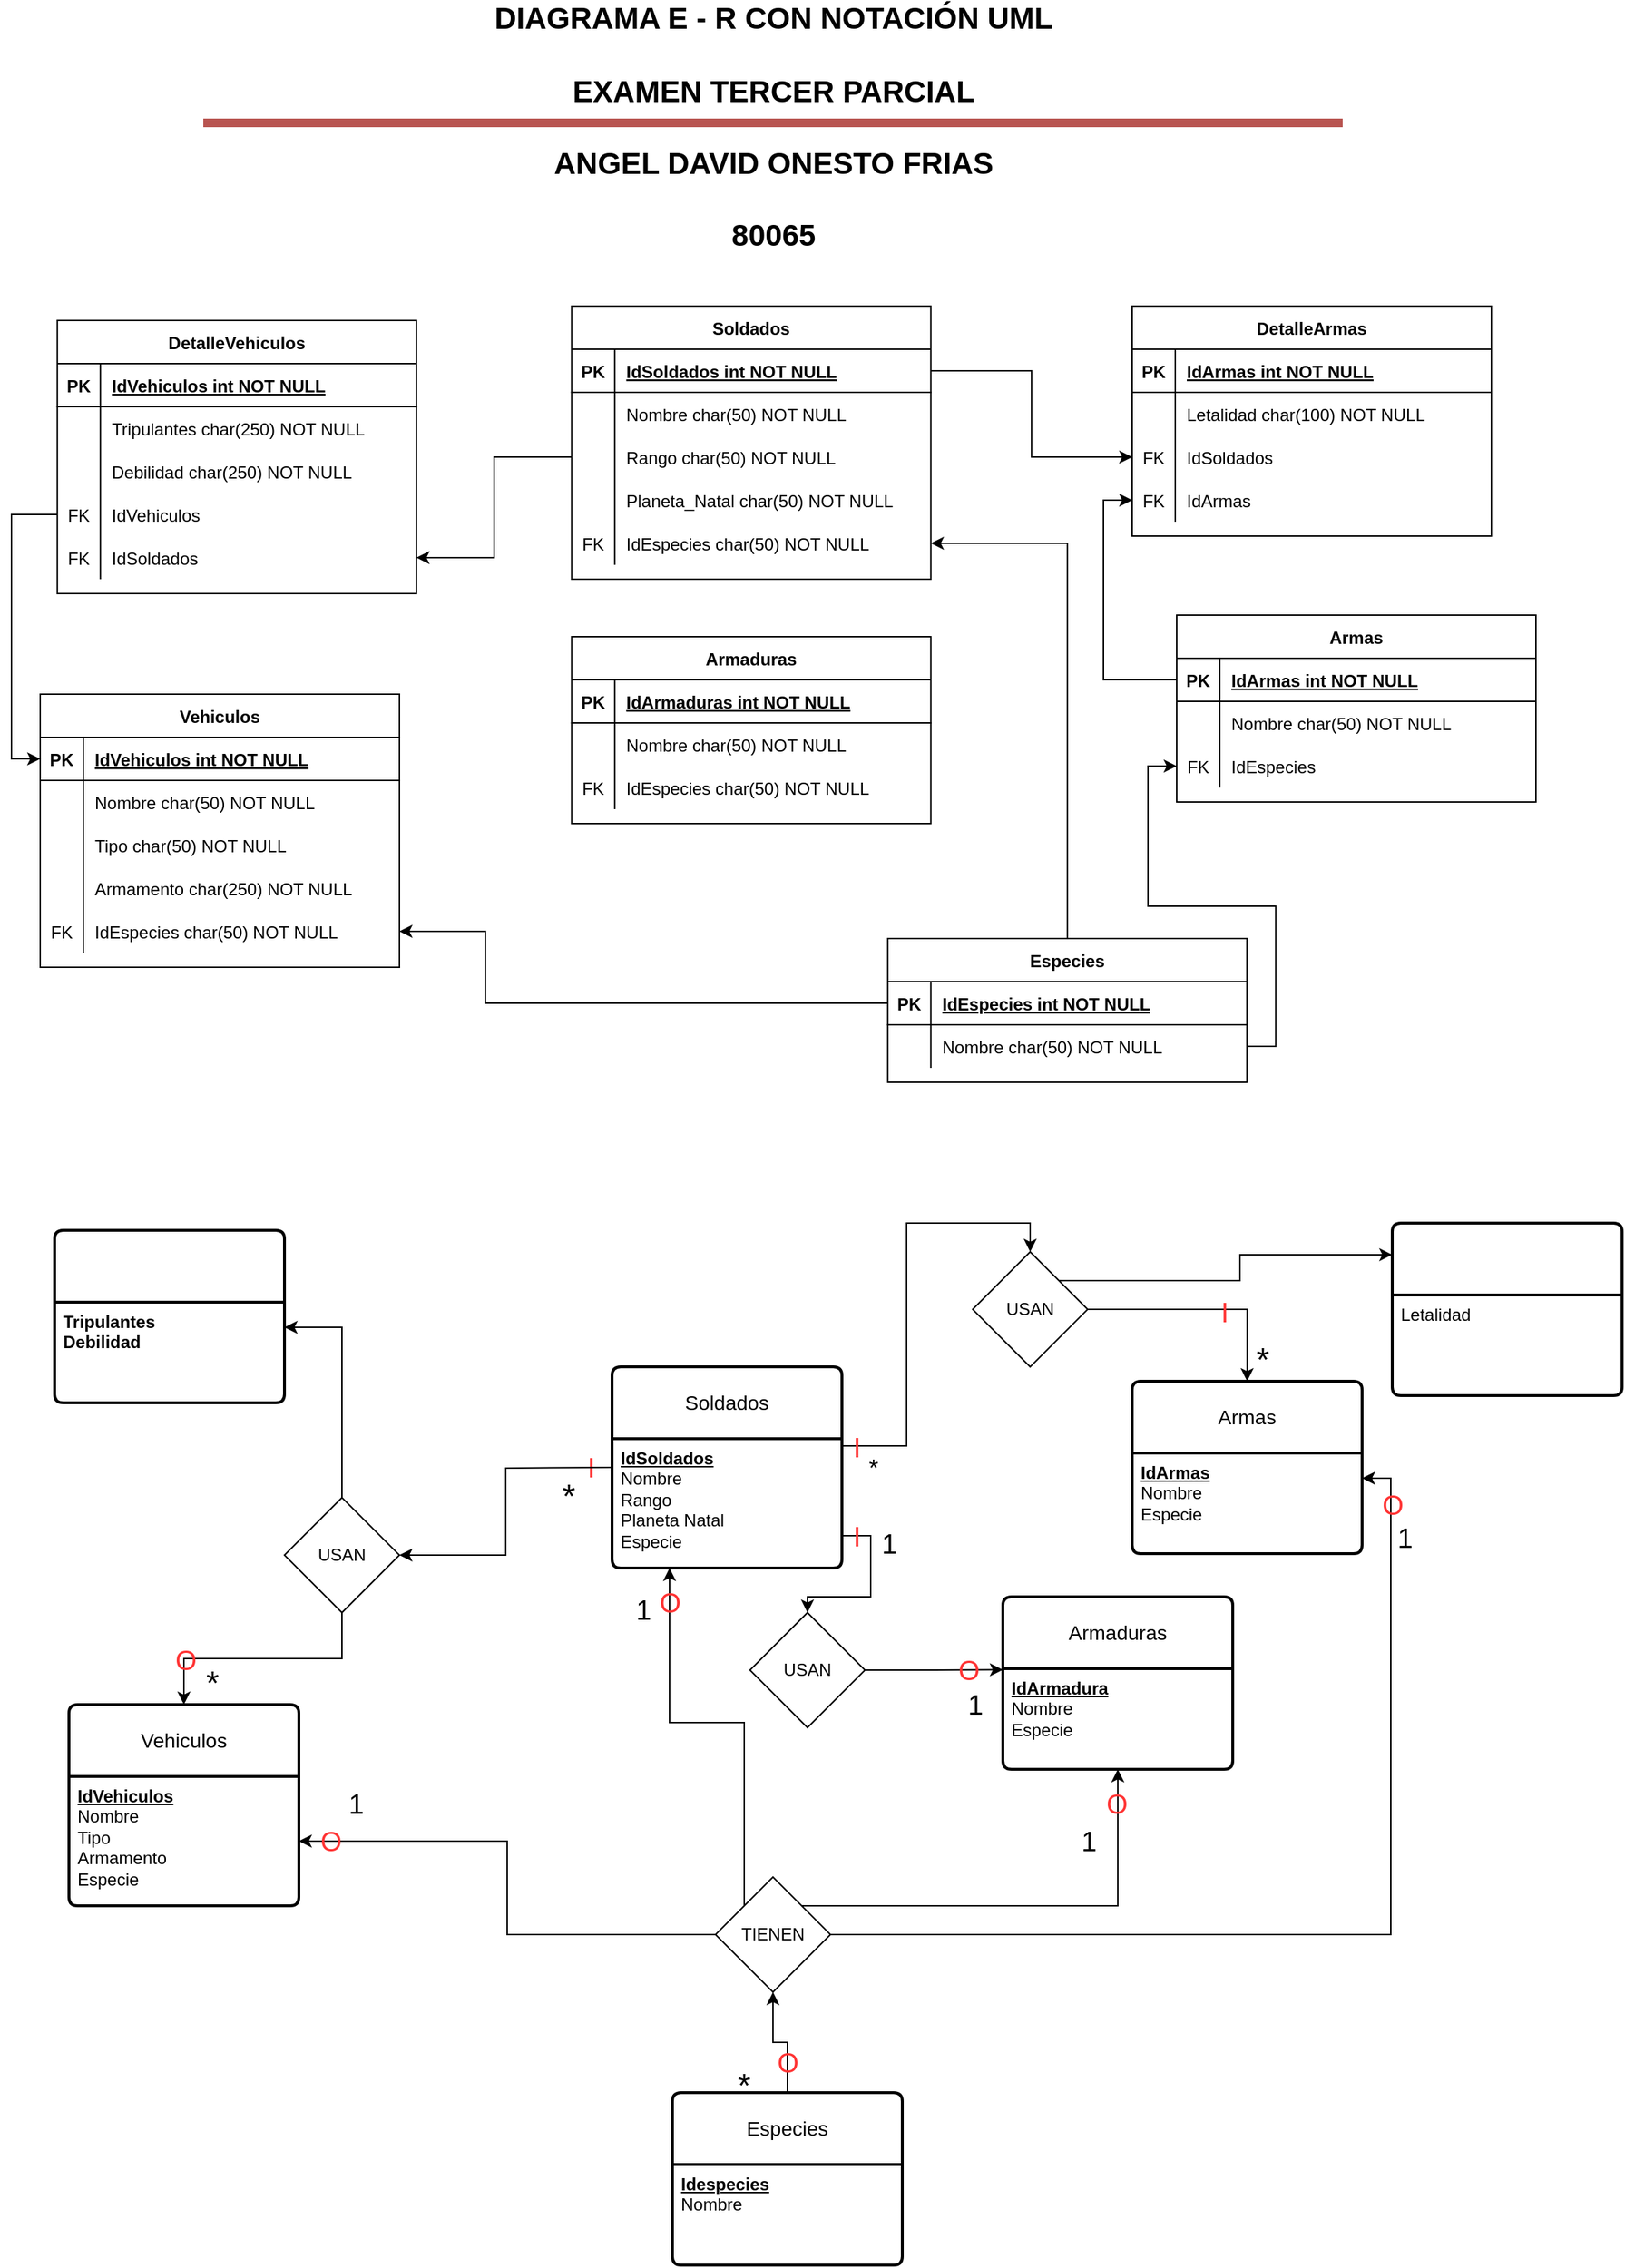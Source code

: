 <mxfile version="22.1.2" type="device">
  <diagram name="Página-1" id="bSVOvC2mSgvKKy9DarFg">
    <mxGraphModel dx="846" dy="599" grid="1" gridSize="10" guides="1" tooltips="1" connect="1" arrows="1" fold="1" page="1" pageScale="1" pageWidth="1169" pageHeight="827" math="0" shadow="0">
      <root>
        <mxCell id="0" />
        <mxCell id="1" parent="0" />
        <mxCell id="hdy82AoCojVwtYWXE2CT-30" value="Vehiculos" style="shape=table;startSize=30;container=1;collapsible=1;childLayout=tableLayout;fixedRows=1;rowLines=0;fontStyle=1;align=center;resizeLast=1;" vertex="1" parent="1">
          <mxGeometry x="49" y="510" width="250" height="190" as="geometry" />
        </mxCell>
        <mxCell id="hdy82AoCojVwtYWXE2CT-31" value="" style="shape=partialRectangle;collapsible=0;dropTarget=0;pointerEvents=0;fillColor=none;points=[[0,0.5],[1,0.5]];portConstraint=eastwest;top=0;left=0;right=0;bottom=1;" vertex="1" parent="hdy82AoCojVwtYWXE2CT-30">
          <mxGeometry y="30" width="250" height="30" as="geometry" />
        </mxCell>
        <mxCell id="hdy82AoCojVwtYWXE2CT-32" value="PK" style="shape=partialRectangle;overflow=hidden;connectable=0;fillColor=none;top=0;left=0;bottom=0;right=0;fontStyle=1;" vertex="1" parent="hdy82AoCojVwtYWXE2CT-31">
          <mxGeometry width="30" height="30" as="geometry">
            <mxRectangle width="30" height="30" as="alternateBounds" />
          </mxGeometry>
        </mxCell>
        <mxCell id="hdy82AoCojVwtYWXE2CT-33" value="IdVehiculos int NOT NULL " style="shape=partialRectangle;overflow=hidden;connectable=0;fillColor=none;top=0;left=0;bottom=0;right=0;align=left;spacingLeft=6;fontStyle=5;" vertex="1" parent="hdy82AoCojVwtYWXE2CT-31">
          <mxGeometry x="30" width="220" height="30" as="geometry">
            <mxRectangle width="220" height="30" as="alternateBounds" />
          </mxGeometry>
        </mxCell>
        <mxCell id="hdy82AoCojVwtYWXE2CT-34" value="" style="shape=partialRectangle;collapsible=0;dropTarget=0;pointerEvents=0;fillColor=none;points=[[0,0.5],[1,0.5]];portConstraint=eastwest;top=0;left=0;right=0;bottom=0;" vertex="1" parent="hdy82AoCojVwtYWXE2CT-30">
          <mxGeometry y="60" width="250" height="30" as="geometry" />
        </mxCell>
        <mxCell id="hdy82AoCojVwtYWXE2CT-35" value="" style="shape=partialRectangle;overflow=hidden;connectable=0;fillColor=none;top=0;left=0;bottom=0;right=0;" vertex="1" parent="hdy82AoCojVwtYWXE2CT-34">
          <mxGeometry width="30" height="30" as="geometry">
            <mxRectangle width="30" height="30" as="alternateBounds" />
          </mxGeometry>
        </mxCell>
        <mxCell id="hdy82AoCojVwtYWXE2CT-36" value="Nombre char(50) NOT NULL" style="shape=partialRectangle;overflow=hidden;connectable=0;fillColor=none;top=0;left=0;bottom=0;right=0;align=left;spacingLeft=6;" vertex="1" parent="hdy82AoCojVwtYWXE2CT-34">
          <mxGeometry x="30" width="220" height="30" as="geometry">
            <mxRectangle width="220" height="30" as="alternateBounds" />
          </mxGeometry>
        </mxCell>
        <mxCell id="hdy82AoCojVwtYWXE2CT-38" value="" style="shape=tableRow;horizontal=0;startSize=0;swimlaneHead=0;swimlaneBody=0;fillColor=none;collapsible=0;dropTarget=0;points=[[0,0.5],[1,0.5]];portConstraint=eastwest;top=0;left=0;right=0;bottom=0;" vertex="1" parent="hdy82AoCojVwtYWXE2CT-30">
          <mxGeometry y="90" width="250" height="30" as="geometry" />
        </mxCell>
        <mxCell id="hdy82AoCojVwtYWXE2CT-39" value="" style="shape=partialRectangle;connectable=0;fillColor=none;top=0;left=0;bottom=0;right=0;editable=1;overflow=hidden;" vertex="1" parent="hdy82AoCojVwtYWXE2CT-38">
          <mxGeometry width="30" height="30" as="geometry">
            <mxRectangle width="30" height="30" as="alternateBounds" />
          </mxGeometry>
        </mxCell>
        <mxCell id="hdy82AoCojVwtYWXE2CT-40" value="Tipo char(50) NOT NULL" style="shape=partialRectangle;connectable=0;fillColor=none;top=0;left=0;bottom=0;right=0;align=left;spacingLeft=6;overflow=hidden;" vertex="1" parent="hdy82AoCojVwtYWXE2CT-38">
          <mxGeometry x="30" width="220" height="30" as="geometry">
            <mxRectangle width="220" height="30" as="alternateBounds" />
          </mxGeometry>
        </mxCell>
        <mxCell id="hdy82AoCojVwtYWXE2CT-50" value="" style="shape=tableRow;horizontal=0;startSize=0;swimlaneHead=0;swimlaneBody=0;fillColor=none;collapsible=0;dropTarget=0;points=[[0,0.5],[1,0.5]];portConstraint=eastwest;top=0;left=0;right=0;bottom=0;" vertex="1" parent="hdy82AoCojVwtYWXE2CT-30">
          <mxGeometry y="120" width="250" height="30" as="geometry" />
        </mxCell>
        <mxCell id="hdy82AoCojVwtYWXE2CT-51" value="" style="shape=partialRectangle;connectable=0;fillColor=none;top=0;left=0;bottom=0;right=0;editable=1;overflow=hidden;" vertex="1" parent="hdy82AoCojVwtYWXE2CT-50">
          <mxGeometry width="30" height="30" as="geometry">
            <mxRectangle width="30" height="30" as="alternateBounds" />
          </mxGeometry>
        </mxCell>
        <mxCell id="hdy82AoCojVwtYWXE2CT-52" value="Armamento char(250) NOT NULL" style="shape=partialRectangle;connectable=0;fillColor=none;top=0;left=0;bottom=0;right=0;align=left;spacingLeft=6;overflow=hidden;" vertex="1" parent="hdy82AoCojVwtYWXE2CT-50">
          <mxGeometry x="30" width="220" height="30" as="geometry">
            <mxRectangle width="220" height="30" as="alternateBounds" />
          </mxGeometry>
        </mxCell>
        <mxCell id="hdy82AoCojVwtYWXE2CT-46" value="" style="shape=tableRow;horizontal=0;startSize=0;swimlaneHead=0;swimlaneBody=0;fillColor=none;collapsible=0;dropTarget=0;points=[[0,0.5],[1,0.5]];portConstraint=eastwest;top=0;left=0;right=0;bottom=0;" vertex="1" parent="hdy82AoCojVwtYWXE2CT-30">
          <mxGeometry y="150" width="250" height="30" as="geometry" />
        </mxCell>
        <mxCell id="hdy82AoCojVwtYWXE2CT-47" value="FK" style="shape=partialRectangle;connectable=0;fillColor=none;top=0;left=0;bottom=0;right=0;editable=1;overflow=hidden;" vertex="1" parent="hdy82AoCojVwtYWXE2CT-46">
          <mxGeometry width="30" height="30" as="geometry">
            <mxRectangle width="30" height="30" as="alternateBounds" />
          </mxGeometry>
        </mxCell>
        <mxCell id="hdy82AoCojVwtYWXE2CT-48" value="IdEspecies char(50) NOT NULL" style="shape=partialRectangle;connectable=0;fillColor=none;top=0;left=0;bottom=0;right=0;align=left;spacingLeft=6;overflow=hidden;" vertex="1" parent="hdy82AoCojVwtYWXE2CT-46">
          <mxGeometry x="30" width="220" height="30" as="geometry">
            <mxRectangle width="220" height="30" as="alternateBounds" />
          </mxGeometry>
        </mxCell>
        <mxCell id="hdy82AoCojVwtYWXE2CT-57" value="DIAGRAMA E - R CON NOTACIÓN UML&lt;br style=&quot;font-size: 21px;&quot;&gt;&lt;br style=&quot;font-size: 21px;&quot;&gt;EXAMEN TERCER PARCIAL&lt;br style=&quot;font-size: 21px;&quot;&gt;&lt;br style=&quot;font-size: 21px;&quot;&gt;ANGEL DAVID ONESTO FRIAS&lt;br style=&quot;font-size: 21px;&quot;&gt;&lt;br style=&quot;font-size: 21px;&quot;&gt;80065" style="text;html=1;strokeColor=none;fillColor=none;align=center;verticalAlign=middle;whiteSpace=wrap;rounded=0;fontStyle=1;fontSize=21;" vertex="1" parent="1">
          <mxGeometry x="162.5" y="100" width="793" height="30" as="geometry" />
        </mxCell>
        <mxCell id="hdy82AoCojVwtYWXE2CT-58" value="" style="endArrow=none;html=1;rounded=0;entryX=1;entryY=0.25;entryDx=0;entryDy=0;exitX=0;exitY=0.25;exitDx=0;exitDy=0;fontSize=19;strokeWidth=6;fillColor=#f8cecc;strokeColor=#b85450;" edge="1" parent="1">
          <mxGeometry width="50" height="50" relative="1" as="geometry">
            <mxPoint x="162.5" y="112.5" as="sourcePoint" />
            <mxPoint x="955.5" y="112.5" as="targetPoint" />
          </mxGeometry>
        </mxCell>
        <mxCell id="hdy82AoCojVwtYWXE2CT-60" value="Armas" style="shape=table;startSize=30;container=1;collapsible=1;childLayout=tableLayout;fixedRows=1;rowLines=0;fontStyle=1;align=center;resizeLast=1;" vertex="1" parent="1">
          <mxGeometry x="840" y="455" width="250" height="130" as="geometry" />
        </mxCell>
        <mxCell id="hdy82AoCojVwtYWXE2CT-61" value="" style="shape=partialRectangle;collapsible=0;dropTarget=0;pointerEvents=0;fillColor=none;points=[[0,0.5],[1,0.5]];portConstraint=eastwest;top=0;left=0;right=0;bottom=1;" vertex="1" parent="hdy82AoCojVwtYWXE2CT-60">
          <mxGeometry y="30" width="250" height="30" as="geometry" />
        </mxCell>
        <mxCell id="hdy82AoCojVwtYWXE2CT-62" value="PK" style="shape=partialRectangle;overflow=hidden;connectable=0;fillColor=none;top=0;left=0;bottom=0;right=0;fontStyle=1;" vertex="1" parent="hdy82AoCojVwtYWXE2CT-61">
          <mxGeometry width="30" height="30" as="geometry">
            <mxRectangle width="30" height="30" as="alternateBounds" />
          </mxGeometry>
        </mxCell>
        <mxCell id="hdy82AoCojVwtYWXE2CT-63" value="IdArmas int NOT NULL " style="shape=partialRectangle;overflow=hidden;connectable=0;fillColor=none;top=0;left=0;bottom=0;right=0;align=left;spacingLeft=6;fontStyle=5;" vertex="1" parent="hdy82AoCojVwtYWXE2CT-61">
          <mxGeometry x="30" width="220" height="30" as="geometry">
            <mxRectangle width="220" height="30" as="alternateBounds" />
          </mxGeometry>
        </mxCell>
        <mxCell id="hdy82AoCojVwtYWXE2CT-64" value="" style="shape=partialRectangle;collapsible=0;dropTarget=0;pointerEvents=0;fillColor=none;points=[[0,0.5],[1,0.5]];portConstraint=eastwest;top=0;left=0;right=0;bottom=0;" vertex="1" parent="hdy82AoCojVwtYWXE2CT-60">
          <mxGeometry y="60" width="250" height="30" as="geometry" />
        </mxCell>
        <mxCell id="hdy82AoCojVwtYWXE2CT-65" value="" style="shape=partialRectangle;overflow=hidden;connectable=0;fillColor=none;top=0;left=0;bottom=0;right=0;" vertex="1" parent="hdy82AoCojVwtYWXE2CT-64">
          <mxGeometry width="30" height="30" as="geometry">
            <mxRectangle width="30" height="30" as="alternateBounds" />
          </mxGeometry>
        </mxCell>
        <mxCell id="hdy82AoCojVwtYWXE2CT-66" value="Nombre char(50) NOT NULL" style="shape=partialRectangle;overflow=hidden;connectable=0;fillColor=none;top=0;left=0;bottom=0;right=0;align=left;spacingLeft=6;" vertex="1" parent="hdy82AoCojVwtYWXE2CT-64">
          <mxGeometry x="30" width="220" height="30" as="geometry">
            <mxRectangle width="220" height="30" as="alternateBounds" />
          </mxGeometry>
        </mxCell>
        <mxCell id="hdy82AoCojVwtYWXE2CT-70" value="" style="shape=tableRow;horizontal=0;startSize=0;swimlaneHead=0;swimlaneBody=0;fillColor=none;collapsible=0;dropTarget=0;points=[[0,0.5],[1,0.5]];portConstraint=eastwest;top=0;left=0;right=0;bottom=0;" vertex="1" parent="hdy82AoCojVwtYWXE2CT-60">
          <mxGeometry y="90" width="250" height="30" as="geometry" />
        </mxCell>
        <mxCell id="hdy82AoCojVwtYWXE2CT-71" value="FK" style="shape=partialRectangle;connectable=0;fillColor=none;top=0;left=0;bottom=0;right=0;editable=1;overflow=hidden;" vertex="1" parent="hdy82AoCojVwtYWXE2CT-70">
          <mxGeometry width="30" height="30" as="geometry">
            <mxRectangle width="30" height="30" as="alternateBounds" />
          </mxGeometry>
        </mxCell>
        <mxCell id="hdy82AoCojVwtYWXE2CT-72" value="IdEspecies " style="shape=partialRectangle;connectable=0;fillColor=none;top=0;left=0;bottom=0;right=0;align=left;spacingLeft=6;overflow=hidden;" vertex="1" parent="hdy82AoCojVwtYWXE2CT-70">
          <mxGeometry x="30" width="220" height="30" as="geometry">
            <mxRectangle width="220" height="30" as="alternateBounds" />
          </mxGeometry>
        </mxCell>
        <mxCell id="hdy82AoCojVwtYWXE2CT-82" value="Armaduras" style="shape=table;startSize=30;container=1;collapsible=1;childLayout=tableLayout;fixedRows=1;rowLines=0;fontStyle=1;align=center;resizeLast=1;" vertex="1" parent="1">
          <mxGeometry x="418.86" y="470" width="250" height="130" as="geometry" />
        </mxCell>
        <mxCell id="hdy82AoCojVwtYWXE2CT-83" value="" style="shape=partialRectangle;collapsible=0;dropTarget=0;pointerEvents=0;fillColor=none;points=[[0,0.5],[1,0.5]];portConstraint=eastwest;top=0;left=0;right=0;bottom=1;" vertex="1" parent="hdy82AoCojVwtYWXE2CT-82">
          <mxGeometry y="30" width="250" height="30" as="geometry" />
        </mxCell>
        <mxCell id="hdy82AoCojVwtYWXE2CT-84" value="PK" style="shape=partialRectangle;overflow=hidden;connectable=0;fillColor=none;top=0;left=0;bottom=0;right=0;fontStyle=1;" vertex="1" parent="hdy82AoCojVwtYWXE2CT-83">
          <mxGeometry width="30" height="30" as="geometry">
            <mxRectangle width="30" height="30" as="alternateBounds" />
          </mxGeometry>
        </mxCell>
        <mxCell id="hdy82AoCojVwtYWXE2CT-85" value="IdArmaduras int NOT NULL " style="shape=partialRectangle;overflow=hidden;connectable=0;fillColor=none;top=0;left=0;bottom=0;right=0;align=left;spacingLeft=6;fontStyle=5;" vertex="1" parent="hdy82AoCojVwtYWXE2CT-83">
          <mxGeometry x="30" width="220" height="30" as="geometry">
            <mxRectangle width="220" height="30" as="alternateBounds" />
          </mxGeometry>
        </mxCell>
        <mxCell id="hdy82AoCojVwtYWXE2CT-86" value="" style="shape=partialRectangle;collapsible=0;dropTarget=0;pointerEvents=0;fillColor=none;points=[[0,0.5],[1,0.5]];portConstraint=eastwest;top=0;left=0;right=0;bottom=0;" vertex="1" parent="hdy82AoCojVwtYWXE2CT-82">
          <mxGeometry y="60" width="250" height="30" as="geometry" />
        </mxCell>
        <mxCell id="hdy82AoCojVwtYWXE2CT-87" value="" style="shape=partialRectangle;overflow=hidden;connectable=0;fillColor=none;top=0;left=0;bottom=0;right=0;" vertex="1" parent="hdy82AoCojVwtYWXE2CT-86">
          <mxGeometry width="30" height="30" as="geometry">
            <mxRectangle width="30" height="30" as="alternateBounds" />
          </mxGeometry>
        </mxCell>
        <mxCell id="hdy82AoCojVwtYWXE2CT-88" value="Nombre char(50) NOT NULL" style="shape=partialRectangle;overflow=hidden;connectable=0;fillColor=none;top=0;left=0;bottom=0;right=0;align=left;spacingLeft=6;" vertex="1" parent="hdy82AoCojVwtYWXE2CT-86">
          <mxGeometry x="30" width="220" height="30" as="geometry">
            <mxRectangle width="220" height="30" as="alternateBounds" />
          </mxGeometry>
        </mxCell>
        <mxCell id="hdy82AoCojVwtYWXE2CT-89" value="" style="shape=tableRow;horizontal=0;startSize=0;swimlaneHead=0;swimlaneBody=0;fillColor=none;collapsible=0;dropTarget=0;points=[[0,0.5],[1,0.5]];portConstraint=eastwest;top=0;left=0;right=0;bottom=0;" vertex="1" parent="hdy82AoCojVwtYWXE2CT-82">
          <mxGeometry y="90" width="250" height="30" as="geometry" />
        </mxCell>
        <mxCell id="hdy82AoCojVwtYWXE2CT-90" value="FK" style="shape=partialRectangle;connectable=0;fillColor=none;top=0;left=0;bottom=0;right=0;editable=1;overflow=hidden;" vertex="1" parent="hdy82AoCojVwtYWXE2CT-89">
          <mxGeometry width="30" height="30" as="geometry">
            <mxRectangle width="30" height="30" as="alternateBounds" />
          </mxGeometry>
        </mxCell>
        <mxCell id="hdy82AoCojVwtYWXE2CT-91" value="IdEspecies char(50) NOT NULL" style="shape=partialRectangle;connectable=0;fillColor=none;top=0;left=0;bottom=0;right=0;align=left;spacingLeft=6;overflow=hidden;" vertex="1" parent="hdy82AoCojVwtYWXE2CT-89">
          <mxGeometry x="30" width="220" height="30" as="geometry">
            <mxRectangle width="220" height="30" as="alternateBounds" />
          </mxGeometry>
        </mxCell>
        <mxCell id="hdy82AoCojVwtYWXE2CT-95" value="Soldados" style="shape=table;startSize=30;container=1;collapsible=1;childLayout=tableLayout;fixedRows=1;rowLines=0;fontStyle=1;align=center;resizeLast=1;" vertex="1" parent="1">
          <mxGeometry x="418.86" y="240" width="250" height="190" as="geometry" />
        </mxCell>
        <mxCell id="hdy82AoCojVwtYWXE2CT-96" value="" style="shape=partialRectangle;collapsible=0;dropTarget=0;pointerEvents=0;fillColor=none;points=[[0,0.5],[1,0.5]];portConstraint=eastwest;top=0;left=0;right=0;bottom=1;" vertex="1" parent="hdy82AoCojVwtYWXE2CT-95">
          <mxGeometry y="30" width="250" height="30" as="geometry" />
        </mxCell>
        <mxCell id="hdy82AoCojVwtYWXE2CT-97" value="PK" style="shape=partialRectangle;overflow=hidden;connectable=0;fillColor=none;top=0;left=0;bottom=0;right=0;fontStyle=1;" vertex="1" parent="hdy82AoCojVwtYWXE2CT-96">
          <mxGeometry width="30" height="30" as="geometry">
            <mxRectangle width="30" height="30" as="alternateBounds" />
          </mxGeometry>
        </mxCell>
        <mxCell id="hdy82AoCojVwtYWXE2CT-98" value="IdSoldados int NOT NULL " style="shape=partialRectangle;overflow=hidden;connectable=0;fillColor=none;top=0;left=0;bottom=0;right=0;align=left;spacingLeft=6;fontStyle=5;" vertex="1" parent="hdy82AoCojVwtYWXE2CT-96">
          <mxGeometry x="30" width="220" height="30" as="geometry">
            <mxRectangle width="220" height="30" as="alternateBounds" />
          </mxGeometry>
        </mxCell>
        <mxCell id="hdy82AoCojVwtYWXE2CT-99" value="" style="shape=partialRectangle;collapsible=0;dropTarget=0;pointerEvents=0;fillColor=none;points=[[0,0.5],[1,0.5]];portConstraint=eastwest;top=0;left=0;right=0;bottom=0;" vertex="1" parent="hdy82AoCojVwtYWXE2CT-95">
          <mxGeometry y="60" width="250" height="30" as="geometry" />
        </mxCell>
        <mxCell id="hdy82AoCojVwtYWXE2CT-100" value="" style="shape=partialRectangle;overflow=hidden;connectable=0;fillColor=none;top=0;left=0;bottom=0;right=0;" vertex="1" parent="hdy82AoCojVwtYWXE2CT-99">
          <mxGeometry width="30" height="30" as="geometry">
            <mxRectangle width="30" height="30" as="alternateBounds" />
          </mxGeometry>
        </mxCell>
        <mxCell id="hdy82AoCojVwtYWXE2CT-101" value="Nombre char(50) NOT NULL" style="shape=partialRectangle;overflow=hidden;connectable=0;fillColor=none;top=0;left=0;bottom=0;right=0;align=left;spacingLeft=6;" vertex="1" parent="hdy82AoCojVwtYWXE2CT-99">
          <mxGeometry x="30" width="220" height="30" as="geometry">
            <mxRectangle width="220" height="30" as="alternateBounds" />
          </mxGeometry>
        </mxCell>
        <mxCell id="hdy82AoCojVwtYWXE2CT-102" value="" style="shape=tableRow;horizontal=0;startSize=0;swimlaneHead=0;swimlaneBody=0;fillColor=none;collapsible=0;dropTarget=0;points=[[0,0.5],[1,0.5]];portConstraint=eastwest;top=0;left=0;right=0;bottom=0;" vertex="1" parent="hdy82AoCojVwtYWXE2CT-95">
          <mxGeometry y="90" width="250" height="30" as="geometry" />
        </mxCell>
        <mxCell id="hdy82AoCojVwtYWXE2CT-103" value="" style="shape=partialRectangle;connectable=0;fillColor=none;top=0;left=0;bottom=0;right=0;editable=1;overflow=hidden;" vertex="1" parent="hdy82AoCojVwtYWXE2CT-102">
          <mxGeometry width="30" height="30" as="geometry">
            <mxRectangle width="30" height="30" as="alternateBounds" />
          </mxGeometry>
        </mxCell>
        <mxCell id="hdy82AoCojVwtYWXE2CT-104" value="Rango char(50) NOT NULL" style="shape=partialRectangle;connectable=0;fillColor=none;top=0;left=0;bottom=0;right=0;align=left;spacingLeft=6;overflow=hidden;" vertex="1" parent="hdy82AoCojVwtYWXE2CT-102">
          <mxGeometry x="30" width="220" height="30" as="geometry">
            <mxRectangle width="220" height="30" as="alternateBounds" />
          </mxGeometry>
        </mxCell>
        <mxCell id="hdy82AoCojVwtYWXE2CT-105" value="" style="shape=tableRow;horizontal=0;startSize=0;swimlaneHead=0;swimlaneBody=0;fillColor=none;collapsible=0;dropTarget=0;points=[[0,0.5],[1,0.5]];portConstraint=eastwest;top=0;left=0;right=0;bottom=0;" vertex="1" parent="hdy82AoCojVwtYWXE2CT-95">
          <mxGeometry y="120" width="250" height="30" as="geometry" />
        </mxCell>
        <mxCell id="hdy82AoCojVwtYWXE2CT-106" value="" style="shape=partialRectangle;connectable=0;fillColor=none;top=0;left=0;bottom=0;right=0;editable=1;overflow=hidden;" vertex="1" parent="hdy82AoCojVwtYWXE2CT-105">
          <mxGeometry width="30" height="30" as="geometry">
            <mxRectangle width="30" height="30" as="alternateBounds" />
          </mxGeometry>
        </mxCell>
        <mxCell id="hdy82AoCojVwtYWXE2CT-107" value="Planeta_Natal char(50) NOT NULL" style="shape=partialRectangle;connectable=0;fillColor=none;top=0;left=0;bottom=0;right=0;align=left;spacingLeft=6;overflow=hidden;" vertex="1" parent="hdy82AoCojVwtYWXE2CT-105">
          <mxGeometry x="30" width="220" height="30" as="geometry">
            <mxRectangle width="220" height="30" as="alternateBounds" />
          </mxGeometry>
        </mxCell>
        <mxCell id="hdy82AoCojVwtYWXE2CT-109" value="" style="shape=tableRow;horizontal=0;startSize=0;swimlaneHead=0;swimlaneBody=0;fillColor=none;collapsible=0;dropTarget=0;points=[[0,0.5],[1,0.5]];portConstraint=eastwest;top=0;left=0;right=0;bottom=0;" vertex="1" parent="hdy82AoCojVwtYWXE2CT-95">
          <mxGeometry y="150" width="250" height="30" as="geometry" />
        </mxCell>
        <mxCell id="hdy82AoCojVwtYWXE2CT-110" value="FK" style="shape=partialRectangle;connectable=0;fillColor=none;top=0;left=0;bottom=0;right=0;editable=1;overflow=hidden;" vertex="1" parent="hdy82AoCojVwtYWXE2CT-109">
          <mxGeometry width="30" height="30" as="geometry">
            <mxRectangle width="30" height="30" as="alternateBounds" />
          </mxGeometry>
        </mxCell>
        <mxCell id="hdy82AoCojVwtYWXE2CT-111" value="IdEspecies char(50) NOT NULL" style="shape=partialRectangle;connectable=0;fillColor=none;top=0;left=0;bottom=0;right=0;align=left;spacingLeft=6;overflow=hidden;" vertex="1" parent="hdy82AoCojVwtYWXE2CT-109">
          <mxGeometry x="30" width="220" height="30" as="geometry">
            <mxRectangle width="220" height="30" as="alternateBounds" />
          </mxGeometry>
        </mxCell>
        <mxCell id="hdy82AoCojVwtYWXE2CT-122" style="edgeStyle=orthogonalEdgeStyle;rounded=0;orthogonalLoop=1;jettySize=auto;html=1;entryX=1;entryY=0.5;entryDx=0;entryDy=0;" edge="1" parent="1" source="hdy82AoCojVwtYWXE2CT-112" target="hdy82AoCojVwtYWXE2CT-109">
          <mxGeometry relative="1" as="geometry" />
        </mxCell>
        <mxCell id="hdy82AoCojVwtYWXE2CT-112" value="Especies" style="shape=table;startSize=30;container=1;collapsible=1;childLayout=tableLayout;fixedRows=1;rowLines=0;fontStyle=1;align=center;resizeLast=1;" vertex="1" parent="1">
          <mxGeometry x="638.86" y="680" width="250" height="100" as="geometry" />
        </mxCell>
        <mxCell id="hdy82AoCojVwtYWXE2CT-113" value="" style="shape=partialRectangle;collapsible=0;dropTarget=0;pointerEvents=0;fillColor=none;points=[[0,0.5],[1,0.5]];portConstraint=eastwest;top=0;left=0;right=0;bottom=1;" vertex="1" parent="hdy82AoCojVwtYWXE2CT-112">
          <mxGeometry y="30" width="250" height="30" as="geometry" />
        </mxCell>
        <mxCell id="hdy82AoCojVwtYWXE2CT-114" value="PK" style="shape=partialRectangle;overflow=hidden;connectable=0;fillColor=none;top=0;left=0;bottom=0;right=0;fontStyle=1;" vertex="1" parent="hdy82AoCojVwtYWXE2CT-113">
          <mxGeometry width="30" height="30" as="geometry">
            <mxRectangle width="30" height="30" as="alternateBounds" />
          </mxGeometry>
        </mxCell>
        <mxCell id="hdy82AoCojVwtYWXE2CT-115" value="IdEspecies int NOT NULL " style="shape=partialRectangle;overflow=hidden;connectable=0;fillColor=none;top=0;left=0;bottom=0;right=0;align=left;spacingLeft=6;fontStyle=5;" vertex="1" parent="hdy82AoCojVwtYWXE2CT-113">
          <mxGeometry x="30" width="220" height="30" as="geometry">
            <mxRectangle width="220" height="30" as="alternateBounds" />
          </mxGeometry>
        </mxCell>
        <mxCell id="hdy82AoCojVwtYWXE2CT-116" value="" style="shape=partialRectangle;collapsible=0;dropTarget=0;pointerEvents=0;fillColor=none;points=[[0,0.5],[1,0.5]];portConstraint=eastwest;top=0;left=0;right=0;bottom=0;" vertex="1" parent="hdy82AoCojVwtYWXE2CT-112">
          <mxGeometry y="60" width="250" height="30" as="geometry" />
        </mxCell>
        <mxCell id="hdy82AoCojVwtYWXE2CT-117" value="" style="shape=partialRectangle;overflow=hidden;connectable=0;fillColor=none;top=0;left=0;bottom=0;right=0;" vertex="1" parent="hdy82AoCojVwtYWXE2CT-116">
          <mxGeometry width="30" height="30" as="geometry">
            <mxRectangle width="30" height="30" as="alternateBounds" />
          </mxGeometry>
        </mxCell>
        <mxCell id="hdy82AoCojVwtYWXE2CT-118" value="Nombre char(50) NOT NULL" style="shape=partialRectangle;overflow=hidden;connectable=0;fillColor=none;top=0;left=0;bottom=0;right=0;align=left;spacingLeft=6;" vertex="1" parent="hdy82AoCojVwtYWXE2CT-116">
          <mxGeometry x="30" width="220" height="30" as="geometry">
            <mxRectangle width="220" height="30" as="alternateBounds" />
          </mxGeometry>
        </mxCell>
        <mxCell id="hdy82AoCojVwtYWXE2CT-129" style="edgeStyle=orthogonalEdgeStyle;rounded=0;orthogonalLoop=1;jettySize=auto;html=1;entryX=1;entryY=0.5;entryDx=0;entryDy=0;" edge="1" parent="1" source="hdy82AoCojVwtYWXE2CT-113" target="hdy82AoCojVwtYWXE2CT-46">
          <mxGeometry relative="1" as="geometry">
            <Array as="points">
              <mxPoint x="358.86" y="725" />
              <mxPoint x="358.86" y="675" />
            </Array>
          </mxGeometry>
        </mxCell>
        <mxCell id="hdy82AoCojVwtYWXE2CT-166" value="DetalleVehiculos" style="shape=table;startSize=30;container=1;collapsible=1;childLayout=tableLayout;fixedRows=1;rowLines=0;fontStyle=1;align=center;resizeLast=1;" vertex="1" parent="1">
          <mxGeometry x="60.86" y="250" width="250" height="190" as="geometry" />
        </mxCell>
        <mxCell id="hdy82AoCojVwtYWXE2CT-167" value="" style="shape=partialRectangle;collapsible=0;dropTarget=0;pointerEvents=0;fillColor=none;points=[[0,0.5],[1,0.5]];portConstraint=eastwest;top=0;left=0;right=0;bottom=1;" vertex="1" parent="hdy82AoCojVwtYWXE2CT-166">
          <mxGeometry y="30" width="250" height="30" as="geometry" />
        </mxCell>
        <mxCell id="hdy82AoCojVwtYWXE2CT-168" value="PK" style="shape=partialRectangle;overflow=hidden;connectable=0;fillColor=none;top=0;left=0;bottom=0;right=0;fontStyle=1;" vertex="1" parent="hdy82AoCojVwtYWXE2CT-167">
          <mxGeometry width="30" height="30" as="geometry">
            <mxRectangle width="30" height="30" as="alternateBounds" />
          </mxGeometry>
        </mxCell>
        <mxCell id="hdy82AoCojVwtYWXE2CT-169" value="IdVehiculos int NOT NULL " style="shape=partialRectangle;overflow=hidden;connectable=0;fillColor=none;top=0;left=0;bottom=0;right=0;align=left;spacingLeft=6;fontStyle=5;" vertex="1" parent="hdy82AoCojVwtYWXE2CT-167">
          <mxGeometry x="30" width="220" height="30" as="geometry">
            <mxRectangle width="220" height="30" as="alternateBounds" />
          </mxGeometry>
        </mxCell>
        <mxCell id="hdy82AoCojVwtYWXE2CT-170" value="" style="shape=partialRectangle;collapsible=0;dropTarget=0;pointerEvents=0;fillColor=none;points=[[0,0.5],[1,0.5]];portConstraint=eastwest;top=0;left=0;right=0;bottom=0;" vertex="1" parent="hdy82AoCojVwtYWXE2CT-166">
          <mxGeometry y="60" width="250" height="30" as="geometry" />
        </mxCell>
        <mxCell id="hdy82AoCojVwtYWXE2CT-171" value="" style="shape=partialRectangle;overflow=hidden;connectable=0;fillColor=none;top=0;left=0;bottom=0;right=0;" vertex="1" parent="hdy82AoCojVwtYWXE2CT-170">
          <mxGeometry width="30" height="30" as="geometry">
            <mxRectangle width="30" height="30" as="alternateBounds" />
          </mxGeometry>
        </mxCell>
        <mxCell id="hdy82AoCojVwtYWXE2CT-172" value="Tripulantes char(250) NOT NULL" style="shape=partialRectangle;overflow=hidden;connectable=0;fillColor=none;top=0;left=0;bottom=0;right=0;align=left;spacingLeft=6;" vertex="1" parent="hdy82AoCojVwtYWXE2CT-170">
          <mxGeometry x="30" width="220" height="30" as="geometry">
            <mxRectangle width="220" height="30" as="alternateBounds" />
          </mxGeometry>
        </mxCell>
        <mxCell id="hdy82AoCojVwtYWXE2CT-173" value="" style="shape=tableRow;horizontal=0;startSize=0;swimlaneHead=0;swimlaneBody=0;fillColor=none;collapsible=0;dropTarget=0;points=[[0,0.5],[1,0.5]];portConstraint=eastwest;top=0;left=0;right=0;bottom=0;" vertex="1" parent="hdy82AoCojVwtYWXE2CT-166">
          <mxGeometry y="90" width="250" height="30" as="geometry" />
        </mxCell>
        <mxCell id="hdy82AoCojVwtYWXE2CT-174" value="" style="shape=partialRectangle;connectable=0;fillColor=none;top=0;left=0;bottom=0;right=0;editable=1;overflow=hidden;" vertex="1" parent="hdy82AoCojVwtYWXE2CT-173">
          <mxGeometry width="30" height="30" as="geometry">
            <mxRectangle width="30" height="30" as="alternateBounds" />
          </mxGeometry>
        </mxCell>
        <mxCell id="hdy82AoCojVwtYWXE2CT-175" value="Debilidad char(250) NOT NULL" style="shape=partialRectangle;connectable=0;fillColor=none;top=0;left=0;bottom=0;right=0;align=left;spacingLeft=6;overflow=hidden;" vertex="1" parent="hdy82AoCojVwtYWXE2CT-173">
          <mxGeometry x="30" width="220" height="30" as="geometry">
            <mxRectangle width="220" height="30" as="alternateBounds" />
          </mxGeometry>
        </mxCell>
        <mxCell id="hdy82AoCojVwtYWXE2CT-176" value="" style="shape=tableRow;horizontal=0;startSize=0;swimlaneHead=0;swimlaneBody=0;fillColor=none;collapsible=0;dropTarget=0;points=[[0,0.5],[1,0.5]];portConstraint=eastwest;top=0;left=0;right=0;bottom=0;" vertex="1" parent="hdy82AoCojVwtYWXE2CT-166">
          <mxGeometry y="120" width="250" height="30" as="geometry" />
        </mxCell>
        <mxCell id="hdy82AoCojVwtYWXE2CT-177" value="FK" style="shape=partialRectangle;connectable=0;fillColor=none;top=0;left=0;bottom=0;right=0;editable=1;overflow=hidden;" vertex="1" parent="hdy82AoCojVwtYWXE2CT-176">
          <mxGeometry width="30" height="30" as="geometry">
            <mxRectangle width="30" height="30" as="alternateBounds" />
          </mxGeometry>
        </mxCell>
        <mxCell id="hdy82AoCojVwtYWXE2CT-178" value="IdVehiculos " style="shape=partialRectangle;connectable=0;fillColor=none;top=0;left=0;bottom=0;right=0;align=left;spacingLeft=6;overflow=hidden;" vertex="1" parent="hdy82AoCojVwtYWXE2CT-176">
          <mxGeometry x="30" width="220" height="30" as="geometry">
            <mxRectangle width="220" height="30" as="alternateBounds" />
          </mxGeometry>
        </mxCell>
        <mxCell id="hdy82AoCojVwtYWXE2CT-179" value="" style="shape=tableRow;horizontal=0;startSize=0;swimlaneHead=0;swimlaneBody=0;fillColor=none;collapsible=0;dropTarget=0;points=[[0,0.5],[1,0.5]];portConstraint=eastwest;top=0;left=0;right=0;bottom=0;" vertex="1" parent="hdy82AoCojVwtYWXE2CT-166">
          <mxGeometry y="150" width="250" height="30" as="geometry" />
        </mxCell>
        <mxCell id="hdy82AoCojVwtYWXE2CT-180" value="FK" style="shape=partialRectangle;connectable=0;fillColor=none;top=0;left=0;bottom=0;right=0;editable=1;overflow=hidden;" vertex="1" parent="hdy82AoCojVwtYWXE2CT-179">
          <mxGeometry width="30" height="30" as="geometry">
            <mxRectangle width="30" height="30" as="alternateBounds" />
          </mxGeometry>
        </mxCell>
        <mxCell id="hdy82AoCojVwtYWXE2CT-181" value="IdSoldados " style="shape=partialRectangle;connectable=0;fillColor=none;top=0;left=0;bottom=0;right=0;align=left;spacingLeft=6;overflow=hidden;" vertex="1" parent="hdy82AoCojVwtYWXE2CT-179">
          <mxGeometry x="30" width="220" height="30" as="geometry">
            <mxRectangle width="220" height="30" as="alternateBounds" />
          </mxGeometry>
        </mxCell>
        <mxCell id="hdy82AoCojVwtYWXE2CT-192" style="edgeStyle=orthogonalEdgeStyle;rounded=0;orthogonalLoop=1;jettySize=auto;html=1;entryX=1;entryY=0.5;entryDx=0;entryDy=0;" edge="1" parent="1" source="hdy82AoCojVwtYWXE2CT-102" target="hdy82AoCojVwtYWXE2CT-179">
          <mxGeometry relative="1" as="geometry" />
        </mxCell>
        <mxCell id="hdy82AoCojVwtYWXE2CT-279" value="&lt;font color=&quot;#ff3333&quot;&gt;&lt;span style=&quot;font-size: 19px;&quot;&gt;I&lt;/span&gt;&lt;/font&gt;" style="text;html=1;align=center;verticalAlign=middle;resizable=0;points=[];autosize=1;strokeColor=none;fillColor=none;" vertex="1" parent="1">
          <mxGeometry x="417" y="1029" width="30" height="40" as="geometry" />
        </mxCell>
        <mxCell id="hdy82AoCojVwtYWXE2CT-283" value="&lt;font style=&quot;font-size: 23px;&quot;&gt;*&lt;/font&gt;" style="text;html=1;strokeColor=none;fillColor=none;align=center;verticalAlign=middle;whiteSpace=wrap;rounded=0;fontSize=16;" vertex="1" parent="1">
          <mxGeometry x="387" y="1053" width="60" height="30" as="geometry" />
        </mxCell>
        <mxCell id="hdy82AoCojVwtYWXE2CT-317" style="edgeStyle=orthogonalEdgeStyle;rounded=0;orthogonalLoop=1;jettySize=auto;html=1;entryX=1;entryY=0.25;entryDx=0;entryDy=0;" edge="1" parent="1" source="hdy82AoCojVwtYWXE2CT-308" target="hdy82AoCojVwtYWXE2CT-313">
          <mxGeometry relative="1" as="geometry" />
        </mxCell>
        <mxCell id="hdy82AoCojVwtYWXE2CT-330" style="edgeStyle=orthogonalEdgeStyle;rounded=0;orthogonalLoop=1;jettySize=auto;html=1;entryX=0.5;entryY=0;entryDx=0;entryDy=0;" edge="1" parent="1" source="hdy82AoCojVwtYWXE2CT-308" target="hdy82AoCojVwtYWXE2CT-327">
          <mxGeometry relative="1" as="geometry" />
        </mxCell>
        <mxCell id="hdy82AoCojVwtYWXE2CT-308" value="USAN" style="rhombus;whiteSpace=wrap;html=1;" vertex="1" parent="1">
          <mxGeometry x="219" y="1069" width="80" height="80" as="geometry" />
        </mxCell>
        <mxCell id="hdy82AoCojVwtYWXE2CT-309" style="edgeStyle=orthogonalEdgeStyle;rounded=0;orthogonalLoop=1;jettySize=auto;html=1;entryX=1;entryY=0.5;entryDx=0;entryDy=0;" edge="1" parent="1" target="hdy82AoCojVwtYWXE2CT-308">
          <mxGeometry relative="1" as="geometry">
            <mxPoint x="447" y="1048" as="sourcePoint" />
          </mxGeometry>
        </mxCell>
        <mxCell id="hdy82AoCojVwtYWXE2CT-312" value="" style="swimlane;childLayout=stackLayout;horizontal=1;startSize=50;horizontalStack=0;rounded=1;fontSize=14;fontStyle=0;strokeWidth=2;resizeParent=0;resizeLast=1;shadow=0;dashed=0;align=center;arcSize=4;whiteSpace=wrap;html=1;" vertex="1" parent="1">
          <mxGeometry x="59" y="883" width="160" height="120" as="geometry" />
        </mxCell>
        <mxCell id="hdy82AoCojVwtYWXE2CT-313" value="&lt;b&gt;Tripulantes&lt;br&gt;Debilidad&lt;br&gt;&lt;/b&gt;" style="align=left;strokeColor=none;fillColor=none;spacingLeft=4;fontSize=12;verticalAlign=top;resizable=0;rotatable=0;part=1;html=1;" vertex="1" parent="hdy82AoCojVwtYWXE2CT-312">
          <mxGeometry y="50" width="160" height="70" as="geometry" />
        </mxCell>
        <mxCell id="hdy82AoCojVwtYWXE2CT-315" value="Armaduras" style="swimlane;childLayout=stackLayout;horizontal=1;startSize=50;horizontalStack=0;rounded=1;fontSize=14;fontStyle=0;strokeWidth=2;resizeParent=0;resizeLast=1;shadow=0;dashed=0;align=center;arcSize=4;whiteSpace=wrap;html=1;" vertex="1" parent="1">
          <mxGeometry x="719" y="1138" width="160" height="120" as="geometry" />
        </mxCell>
        <mxCell id="hdy82AoCojVwtYWXE2CT-316" value="&lt;b&gt;&lt;u&gt;IdArmadura&lt;/u&gt;&lt;/b&gt;&lt;br&gt;Nombre&lt;br&gt;Especie" style="align=left;strokeColor=none;fillColor=none;spacingLeft=4;fontSize=12;verticalAlign=top;resizable=0;rotatable=0;part=1;html=1;" vertex="1" parent="hdy82AoCojVwtYWXE2CT-315">
          <mxGeometry y="50" width="160" height="70" as="geometry" />
        </mxCell>
        <mxCell id="hdy82AoCojVwtYWXE2CT-343" style="edgeStyle=orthogonalEdgeStyle;rounded=0;orthogonalLoop=1;jettySize=auto;html=1;entryX=0.5;entryY=1;entryDx=0;entryDy=0;" edge="1" parent="1" source="hdy82AoCojVwtYWXE2CT-321" target="hdy82AoCojVwtYWXE2CT-342">
          <mxGeometry relative="1" as="geometry" />
        </mxCell>
        <mxCell id="hdy82AoCojVwtYWXE2CT-321" value="Especies" style="swimlane;childLayout=stackLayout;horizontal=1;startSize=50;horizontalStack=0;rounded=1;fontSize=14;fontStyle=0;strokeWidth=2;resizeParent=0;resizeLast=1;shadow=0;dashed=0;align=center;arcSize=4;whiteSpace=wrap;html=1;" vertex="1" parent="1">
          <mxGeometry x="489" y="1483" width="160" height="120" as="geometry" />
        </mxCell>
        <mxCell id="hdy82AoCojVwtYWXE2CT-322" value="&lt;b&gt;&lt;u&gt;Idespecies&lt;/u&gt;&lt;/b&gt;&lt;br&gt;Nombre" style="align=left;strokeColor=none;fillColor=none;spacingLeft=4;fontSize=12;verticalAlign=top;resizable=0;rotatable=0;part=1;html=1;" vertex="1" parent="hdy82AoCojVwtYWXE2CT-321">
          <mxGeometry y="50" width="160" height="70" as="geometry" />
        </mxCell>
        <mxCell id="hdy82AoCojVwtYWXE2CT-323" value="Armas" style="swimlane;childLayout=stackLayout;horizontal=1;startSize=50;horizontalStack=0;rounded=1;fontSize=14;fontStyle=0;strokeWidth=2;resizeParent=0;resizeLast=1;shadow=0;dashed=0;align=center;arcSize=4;whiteSpace=wrap;html=1;" vertex="1" parent="1">
          <mxGeometry x="809" y="988" width="160" height="120" as="geometry" />
        </mxCell>
        <mxCell id="hdy82AoCojVwtYWXE2CT-324" value="&lt;b&gt;&lt;u&gt;IdArmas&lt;br&gt;&lt;/u&gt;&lt;/b&gt;Nombre&lt;br&gt;Especie" style="align=left;strokeColor=none;fillColor=none;spacingLeft=4;fontSize=12;verticalAlign=top;resizable=0;rotatable=0;part=1;html=1;" vertex="1" parent="hdy82AoCojVwtYWXE2CT-323">
          <mxGeometry y="50" width="160" height="70" as="geometry" />
        </mxCell>
        <mxCell id="hdy82AoCojVwtYWXE2CT-325" value="Soldados" style="swimlane;childLayout=stackLayout;horizontal=1;startSize=50;horizontalStack=0;rounded=1;fontSize=14;fontStyle=0;strokeWidth=2;resizeParent=0;resizeLast=1;shadow=0;dashed=0;align=center;arcSize=4;whiteSpace=wrap;html=1;" vertex="1" parent="1">
          <mxGeometry x="447" y="978" width="160" height="140" as="geometry" />
        </mxCell>
        <mxCell id="hdy82AoCojVwtYWXE2CT-326" value="&lt;b&gt;&lt;u&gt;IdSoldados&lt;br&gt;&lt;/u&gt;&lt;/b&gt;Nombre&lt;br&gt;Rango&lt;br&gt;Planeta Natal&lt;br&gt;Especie" style="align=left;strokeColor=none;fillColor=none;spacingLeft=4;fontSize=12;verticalAlign=top;resizable=0;rotatable=0;part=1;html=1;" vertex="1" parent="hdy82AoCojVwtYWXE2CT-325">
          <mxGeometry y="50" width="160" height="90" as="geometry" />
        </mxCell>
        <mxCell id="hdy82AoCojVwtYWXE2CT-327" value="Vehiculos" style="swimlane;childLayout=stackLayout;horizontal=1;startSize=50;horizontalStack=0;rounded=1;fontSize=14;fontStyle=0;strokeWidth=2;resizeParent=0;resizeLast=1;shadow=0;dashed=0;align=center;arcSize=4;whiteSpace=wrap;html=1;" vertex="1" parent="1">
          <mxGeometry x="69" y="1213" width="160" height="140" as="geometry" />
        </mxCell>
        <mxCell id="hdy82AoCojVwtYWXE2CT-328" value="&lt;b&gt;&lt;u&gt;IdVehiculos&lt;br&gt;&lt;/u&gt;&lt;/b&gt;Nombre&lt;br&gt;Tipo&lt;br&gt;Armamento&lt;br&gt;Especie" style="align=left;strokeColor=none;fillColor=none;spacingLeft=4;fontSize=12;verticalAlign=top;resizable=0;rotatable=0;part=1;html=1;" vertex="1" parent="hdy82AoCojVwtYWXE2CT-327">
          <mxGeometry y="50" width="160" height="90" as="geometry" />
        </mxCell>
        <mxCell id="hdy82AoCojVwtYWXE2CT-332" value="&lt;font style=&quot;font-size: 19px;&quot; color=&quot;#ff3333&quot;&gt;O&lt;/font&gt;" style="text;html=1;align=center;verticalAlign=middle;resizable=0;points=[];autosize=1;strokeColor=none;fillColor=none;" vertex="1" parent="1">
          <mxGeometry x="130" y="1163" width="40" height="40" as="geometry" />
        </mxCell>
        <mxCell id="hdy82AoCojVwtYWXE2CT-333" value="&lt;font style=&quot;font-size: 23px;&quot;&gt;*&lt;/font&gt;" style="text;html=1;strokeColor=none;fillColor=none;align=center;verticalAlign=middle;whiteSpace=wrap;rounded=0;fontSize=16;" vertex="1" parent="1">
          <mxGeometry x="139" y="1183" width="60" height="30" as="geometry" />
        </mxCell>
        <mxCell id="hdy82AoCojVwtYWXE2CT-336" style="edgeStyle=orthogonalEdgeStyle;rounded=0;orthogonalLoop=1;jettySize=auto;html=1;entryX=0.5;entryY=0;entryDx=0;entryDy=0;" edge="1" parent="1" source="hdy82AoCojVwtYWXE2CT-334" target="hdy82AoCojVwtYWXE2CT-323">
          <mxGeometry relative="1" as="geometry" />
        </mxCell>
        <mxCell id="hdy82AoCojVwtYWXE2CT-334" value="USAN" style="rhombus;whiteSpace=wrap;html=1;" vertex="1" parent="1">
          <mxGeometry x="698" y="898" width="80" height="80" as="geometry" />
        </mxCell>
        <mxCell id="hdy82AoCojVwtYWXE2CT-335" style="edgeStyle=orthogonalEdgeStyle;rounded=0;orthogonalLoop=1;jettySize=auto;html=1;entryX=0.5;entryY=0;entryDx=0;entryDy=0;" edge="1" parent="1" source="hdy82AoCojVwtYWXE2CT-326" target="hdy82AoCojVwtYWXE2CT-334">
          <mxGeometry relative="1" as="geometry">
            <Array as="points">
              <mxPoint x="652" y="1033" />
              <mxPoint x="652" y="878" />
              <mxPoint x="738" y="878" />
            </Array>
          </mxGeometry>
        </mxCell>
        <mxCell id="hdy82AoCojVwtYWXE2CT-341" style="edgeStyle=orthogonalEdgeStyle;rounded=0;orthogonalLoop=1;jettySize=auto;html=1;exitX=1;exitY=0.5;exitDx=0;exitDy=0;" edge="1" parent="1" source="hdy82AoCojVwtYWXE2CT-337">
          <mxGeometry relative="1" as="geometry">
            <mxPoint x="719" y="1188.75" as="targetPoint" />
          </mxGeometry>
        </mxCell>
        <mxCell id="hdy82AoCojVwtYWXE2CT-337" value="USAN" style="rhombus;whiteSpace=wrap;html=1;" vertex="1" parent="1">
          <mxGeometry x="543" y="1149" width="80" height="80" as="geometry" />
        </mxCell>
        <mxCell id="hdy82AoCojVwtYWXE2CT-338" style="edgeStyle=orthogonalEdgeStyle;rounded=0;orthogonalLoop=1;jettySize=auto;html=1;exitX=1;exitY=0.75;exitDx=0;exitDy=0;entryX=0.5;entryY=0;entryDx=0;entryDy=0;" edge="1" parent="1" source="hdy82AoCojVwtYWXE2CT-326" target="hdy82AoCojVwtYWXE2CT-337">
          <mxGeometry relative="1" as="geometry" />
        </mxCell>
        <mxCell id="hdy82AoCojVwtYWXE2CT-344" style="edgeStyle=orthogonalEdgeStyle;rounded=0;orthogonalLoop=1;jettySize=auto;html=1;entryX=1;entryY=0.25;entryDx=0;entryDy=0;" edge="1" parent="1" source="hdy82AoCojVwtYWXE2CT-342" target="hdy82AoCojVwtYWXE2CT-324">
          <mxGeometry relative="1" as="geometry" />
        </mxCell>
        <mxCell id="hdy82AoCojVwtYWXE2CT-345" style="edgeStyle=orthogonalEdgeStyle;rounded=0;orthogonalLoop=1;jettySize=auto;html=1;exitX=1;exitY=0;exitDx=0;exitDy=0;entryX=0.5;entryY=1;entryDx=0;entryDy=0;" edge="1" parent="1" source="hdy82AoCojVwtYWXE2CT-342" target="hdy82AoCojVwtYWXE2CT-316">
          <mxGeometry relative="1" as="geometry" />
        </mxCell>
        <mxCell id="hdy82AoCojVwtYWXE2CT-346" style="edgeStyle=orthogonalEdgeStyle;rounded=0;orthogonalLoop=1;jettySize=auto;html=1;" edge="1" parent="1" source="hdy82AoCojVwtYWXE2CT-342" target="hdy82AoCojVwtYWXE2CT-328">
          <mxGeometry relative="1" as="geometry" />
        </mxCell>
        <mxCell id="hdy82AoCojVwtYWXE2CT-347" style="edgeStyle=orthogonalEdgeStyle;rounded=0;orthogonalLoop=1;jettySize=auto;html=1;exitX=0;exitY=0;exitDx=0;exitDy=0;entryX=0.25;entryY=1;entryDx=0;entryDy=0;" edge="1" parent="1" source="hdy82AoCojVwtYWXE2CT-342" target="hdy82AoCojVwtYWXE2CT-326">
          <mxGeometry relative="1" as="geometry" />
        </mxCell>
        <mxCell id="hdy82AoCojVwtYWXE2CT-342" value="TIENEN" style="rhombus;whiteSpace=wrap;html=1;" vertex="1" parent="1">
          <mxGeometry x="519" y="1333" width="80" height="80" as="geometry" />
        </mxCell>
        <mxCell id="hdy82AoCojVwtYWXE2CT-348" value="&lt;font style=&quot;font-size: 19px;&quot; color=&quot;#ff3333&quot;&gt;O&lt;/font&gt;" style="text;html=1;align=center;verticalAlign=middle;resizable=0;points=[];autosize=1;strokeColor=none;fillColor=none;" vertex="1" parent="1">
          <mxGeometry x="549" y="1443" width="40" height="40" as="geometry" />
        </mxCell>
        <mxCell id="hdy82AoCojVwtYWXE2CT-349" value="&lt;font style=&quot;font-size: 23px;&quot;&gt;*&lt;/font&gt;" style="text;html=1;strokeColor=none;fillColor=none;align=center;verticalAlign=middle;whiteSpace=wrap;rounded=0;fontSize=16;" vertex="1" parent="1">
          <mxGeometry x="509" y="1463" width="60" height="30" as="geometry" />
        </mxCell>
        <mxCell id="hdy82AoCojVwtYWXE2CT-350" value="&lt;font style=&quot;font-size: 19px;&quot; color=&quot;#ff3333&quot;&gt;O&lt;/font&gt;" style="text;html=1;align=center;verticalAlign=middle;resizable=0;points=[];autosize=1;strokeColor=none;fillColor=none;" vertex="1" parent="1">
          <mxGeometry x="231" y="1289" width="40" height="40" as="geometry" />
        </mxCell>
        <mxCell id="hdy82AoCojVwtYWXE2CT-351" value="&lt;font style=&quot;font-size: 19px;&quot;&gt;1&lt;/font&gt;" style="text;html=1;strokeColor=none;fillColor=none;align=center;verticalAlign=middle;whiteSpace=wrap;rounded=0;" vertex="1" parent="1">
          <mxGeometry x="239" y="1268" width="60" height="30" as="geometry" />
        </mxCell>
        <mxCell id="hdy82AoCojVwtYWXE2CT-352" value="&lt;font style=&quot;font-size: 19px;&quot; color=&quot;#ff3333&quot;&gt;O&lt;/font&gt;" style="text;html=1;align=center;verticalAlign=middle;resizable=0;points=[];autosize=1;strokeColor=none;fillColor=none;" vertex="1" parent="1">
          <mxGeometry x="778" y="1263" width="40" height="40" as="geometry" />
        </mxCell>
        <mxCell id="hdy82AoCojVwtYWXE2CT-353" value="&lt;font style=&quot;font-size: 19px;&quot;&gt;1&lt;/font&gt;" style="text;html=1;strokeColor=none;fillColor=none;align=center;verticalAlign=middle;whiteSpace=wrap;rounded=0;" vertex="1" parent="1">
          <mxGeometry x="749" y="1294" width="60" height="30" as="geometry" />
        </mxCell>
        <mxCell id="hdy82AoCojVwtYWXE2CT-354" value="&lt;font style=&quot;font-size: 19px;&quot;&gt;1&lt;/font&gt;" style="text;html=1;strokeColor=none;fillColor=none;align=center;verticalAlign=middle;whiteSpace=wrap;rounded=0;" vertex="1" parent="1">
          <mxGeometry x="439" y="1133" width="60" height="30" as="geometry" />
        </mxCell>
        <mxCell id="hdy82AoCojVwtYWXE2CT-355" value="&lt;font style=&quot;font-size: 19px;&quot; color=&quot;#ff3333&quot;&gt;O&lt;/font&gt;" style="text;html=1;align=center;verticalAlign=middle;resizable=0;points=[];autosize=1;strokeColor=none;fillColor=none;" vertex="1" parent="1">
          <mxGeometry x="467" y="1123" width="40" height="40" as="geometry" />
        </mxCell>
        <mxCell id="hdy82AoCojVwtYWXE2CT-356" value="&lt;font style=&quot;font-size: 19px;&quot; color=&quot;#ff3333&quot;&gt;O&lt;/font&gt;" style="text;html=1;align=center;verticalAlign=middle;resizable=0;points=[];autosize=1;strokeColor=none;fillColor=none;" vertex="1" parent="1">
          <mxGeometry x="970" y="1055" width="40" height="40" as="geometry" />
        </mxCell>
        <mxCell id="hdy82AoCojVwtYWXE2CT-357" value="&lt;font style=&quot;font-size: 19px;&quot;&gt;1&lt;/font&gt;" style="text;html=1;strokeColor=none;fillColor=none;align=center;verticalAlign=middle;whiteSpace=wrap;rounded=0;" vertex="1" parent="1">
          <mxGeometry x="969" y="1083" width="60" height="30" as="geometry" />
        </mxCell>
        <mxCell id="hdy82AoCojVwtYWXE2CT-358" value="&lt;font color=&quot;#ff3333&quot;&gt;&lt;span style=&quot;font-size: 19px;&quot;&gt;I&lt;/span&gt;&lt;/font&gt;" style="text;html=1;align=center;verticalAlign=middle;resizable=0;points=[];autosize=1;strokeColor=none;fillColor=none;" vertex="1" parent="1">
          <mxGeometry x="602" y="1015" width="30" height="40" as="geometry" />
        </mxCell>
        <mxCell id="hdy82AoCojVwtYWXE2CT-359" value="&lt;font style=&quot;font-size: 19px;&quot;&gt;1&lt;/font&gt;" style="text;html=1;strokeColor=none;fillColor=none;align=center;verticalAlign=middle;whiteSpace=wrap;rounded=0;" vertex="1" parent="1">
          <mxGeometry x="670" y="1199" width="60" height="30" as="geometry" />
        </mxCell>
        <mxCell id="hdy82AoCojVwtYWXE2CT-360" value="&lt;font color=&quot;#ff3333&quot;&gt;&lt;span style=&quot;font-size: 19px;&quot;&gt;I&lt;/span&gt;&lt;/font&gt;" style="text;html=1;align=center;verticalAlign=middle;resizable=0;points=[];autosize=1;strokeColor=none;fillColor=none;" vertex="1" parent="1">
          <mxGeometry x="602" y="1077" width="30" height="40" as="geometry" />
        </mxCell>
        <mxCell id="hdy82AoCojVwtYWXE2CT-361" value="&lt;font style=&quot;font-size: 19px;&quot; color=&quot;#ff3333&quot;&gt;O&lt;/font&gt;" style="text;html=1;align=center;verticalAlign=middle;resizable=0;points=[];autosize=1;strokeColor=none;fillColor=none;" vertex="1" parent="1">
          <mxGeometry x="675" y="1170" width="40" height="40" as="geometry" />
        </mxCell>
        <mxCell id="hdy82AoCojVwtYWXE2CT-362" value="&lt;font style=&quot;font-size: 19px;&quot;&gt;1&lt;/font&gt;" style="text;html=1;strokeColor=none;fillColor=none;align=center;verticalAlign=middle;whiteSpace=wrap;rounded=0;" vertex="1" parent="1">
          <mxGeometry x="610" y="1087" width="60" height="30" as="geometry" />
        </mxCell>
        <mxCell id="hdy82AoCojVwtYWXE2CT-364" value="&lt;font style=&quot;font-size: 17px;&quot;&gt;*&lt;/font&gt;" style="text;html=1;strokeColor=none;fillColor=none;align=center;verticalAlign=middle;whiteSpace=wrap;rounded=0;" vertex="1" parent="1">
          <mxGeometry x="599" y="1034" width="60" height="30" as="geometry" />
        </mxCell>
        <mxCell id="hdy82AoCojVwtYWXE2CT-365" value="&lt;font style=&quot;font-size: 23px;&quot;&gt;*&lt;/font&gt;" style="text;html=1;strokeColor=none;fillColor=none;align=center;verticalAlign=middle;whiteSpace=wrap;rounded=0;fontSize=16;" vertex="1" parent="1">
          <mxGeometry x="870" y="958" width="60" height="30" as="geometry" />
        </mxCell>
        <mxCell id="hdy82AoCojVwtYWXE2CT-366" value="&lt;font color=&quot;#ff3333&quot;&gt;&lt;span style=&quot;font-size: 19px;&quot;&gt;I&lt;/span&gt;&lt;/font&gt;" style="text;html=1;align=center;verticalAlign=middle;resizable=0;points=[];autosize=1;strokeColor=none;fillColor=none;" vertex="1" parent="1">
          <mxGeometry x="858" y="921" width="30" height="40" as="geometry" />
        </mxCell>
        <mxCell id="hdy82AoCojVwtYWXE2CT-369" value="" style="swimlane;childLayout=stackLayout;horizontal=1;startSize=50;horizontalStack=0;rounded=1;fontSize=14;fontStyle=0;strokeWidth=2;resizeParent=0;resizeLast=1;shadow=0;dashed=0;align=center;arcSize=4;whiteSpace=wrap;html=1;" vertex="1" parent="1">
          <mxGeometry x="990" y="878" width="160" height="120" as="geometry" />
        </mxCell>
        <mxCell id="hdy82AoCojVwtYWXE2CT-370" value="Letalidad" style="align=left;strokeColor=none;fillColor=none;spacingLeft=4;fontSize=12;verticalAlign=top;resizable=0;rotatable=0;part=1;html=1;" vertex="1" parent="hdy82AoCojVwtYWXE2CT-369">
          <mxGeometry y="50" width="160" height="70" as="geometry" />
        </mxCell>
        <mxCell id="hdy82AoCojVwtYWXE2CT-371" style="edgeStyle=orthogonalEdgeStyle;rounded=0;orthogonalLoop=1;jettySize=auto;html=1;exitX=1;exitY=0;exitDx=0;exitDy=0;entryX=0;entryY=0.183;entryDx=0;entryDy=0;entryPerimeter=0;" edge="1" parent="1" source="hdy82AoCojVwtYWXE2CT-334" target="hdy82AoCojVwtYWXE2CT-369">
          <mxGeometry relative="1" as="geometry" />
        </mxCell>
        <mxCell id="hdy82AoCojVwtYWXE2CT-372" value="DetalleArmas" style="shape=table;startSize=30;container=1;collapsible=1;childLayout=tableLayout;fixedRows=1;rowLines=0;fontStyle=1;align=center;resizeLast=1;" vertex="1" parent="1">
          <mxGeometry x="809" y="240" width="250" height="160" as="geometry" />
        </mxCell>
        <mxCell id="hdy82AoCojVwtYWXE2CT-373" value="" style="shape=partialRectangle;collapsible=0;dropTarget=0;pointerEvents=0;fillColor=none;points=[[0,0.5],[1,0.5]];portConstraint=eastwest;top=0;left=0;right=0;bottom=1;" vertex="1" parent="hdy82AoCojVwtYWXE2CT-372">
          <mxGeometry y="30" width="250" height="30" as="geometry" />
        </mxCell>
        <mxCell id="hdy82AoCojVwtYWXE2CT-374" value="PK" style="shape=partialRectangle;overflow=hidden;connectable=0;fillColor=none;top=0;left=0;bottom=0;right=0;fontStyle=1;" vertex="1" parent="hdy82AoCojVwtYWXE2CT-373">
          <mxGeometry width="30" height="30" as="geometry">
            <mxRectangle width="30" height="30" as="alternateBounds" />
          </mxGeometry>
        </mxCell>
        <mxCell id="hdy82AoCojVwtYWXE2CT-375" value="IdArmas int NOT NULL " style="shape=partialRectangle;overflow=hidden;connectable=0;fillColor=none;top=0;left=0;bottom=0;right=0;align=left;spacingLeft=6;fontStyle=5;" vertex="1" parent="hdy82AoCojVwtYWXE2CT-373">
          <mxGeometry x="30" width="220" height="30" as="geometry">
            <mxRectangle width="220" height="30" as="alternateBounds" />
          </mxGeometry>
        </mxCell>
        <mxCell id="hdy82AoCojVwtYWXE2CT-376" value="" style="shape=partialRectangle;collapsible=0;dropTarget=0;pointerEvents=0;fillColor=none;points=[[0,0.5],[1,0.5]];portConstraint=eastwest;top=0;left=0;right=0;bottom=0;" vertex="1" parent="hdy82AoCojVwtYWXE2CT-372">
          <mxGeometry y="60" width="250" height="30" as="geometry" />
        </mxCell>
        <mxCell id="hdy82AoCojVwtYWXE2CT-377" value="" style="shape=partialRectangle;overflow=hidden;connectable=0;fillColor=none;top=0;left=0;bottom=0;right=0;" vertex="1" parent="hdy82AoCojVwtYWXE2CT-376">
          <mxGeometry width="30" height="30" as="geometry">
            <mxRectangle width="30" height="30" as="alternateBounds" />
          </mxGeometry>
        </mxCell>
        <mxCell id="hdy82AoCojVwtYWXE2CT-378" value="Letalidad char(100) NOT NULL" style="shape=partialRectangle;overflow=hidden;connectable=0;fillColor=none;top=0;left=0;bottom=0;right=0;align=left;spacingLeft=6;" vertex="1" parent="hdy82AoCojVwtYWXE2CT-376">
          <mxGeometry x="30" width="220" height="30" as="geometry">
            <mxRectangle width="220" height="30" as="alternateBounds" />
          </mxGeometry>
        </mxCell>
        <mxCell id="hdy82AoCojVwtYWXE2CT-379" value="" style="shape=tableRow;horizontal=0;startSize=0;swimlaneHead=0;swimlaneBody=0;fillColor=none;collapsible=0;dropTarget=0;points=[[0,0.5],[1,0.5]];portConstraint=eastwest;top=0;left=0;right=0;bottom=0;" vertex="1" parent="hdy82AoCojVwtYWXE2CT-372">
          <mxGeometry y="90" width="250" height="30" as="geometry" />
        </mxCell>
        <mxCell id="hdy82AoCojVwtYWXE2CT-380" value="FK" style="shape=partialRectangle;connectable=0;fillColor=none;top=0;left=0;bottom=0;right=0;editable=1;overflow=hidden;" vertex="1" parent="hdy82AoCojVwtYWXE2CT-379">
          <mxGeometry width="30" height="30" as="geometry">
            <mxRectangle width="30" height="30" as="alternateBounds" />
          </mxGeometry>
        </mxCell>
        <mxCell id="hdy82AoCojVwtYWXE2CT-381" value="IdSoldados " style="shape=partialRectangle;connectable=0;fillColor=none;top=0;left=0;bottom=0;right=0;align=left;spacingLeft=6;overflow=hidden;" vertex="1" parent="hdy82AoCojVwtYWXE2CT-379">
          <mxGeometry x="30" width="220" height="30" as="geometry">
            <mxRectangle width="220" height="30" as="alternateBounds" />
          </mxGeometry>
        </mxCell>
        <mxCell id="hdy82AoCojVwtYWXE2CT-382" value="" style="shape=tableRow;horizontal=0;startSize=0;swimlaneHead=0;swimlaneBody=0;fillColor=none;collapsible=0;dropTarget=0;points=[[0,0.5],[1,0.5]];portConstraint=eastwest;top=0;left=0;right=0;bottom=0;" vertex="1" parent="hdy82AoCojVwtYWXE2CT-372">
          <mxGeometry y="120" width="250" height="30" as="geometry" />
        </mxCell>
        <mxCell id="hdy82AoCojVwtYWXE2CT-383" value="FK" style="shape=partialRectangle;connectable=0;fillColor=none;top=0;left=0;bottom=0;right=0;editable=1;overflow=hidden;" vertex="1" parent="hdy82AoCojVwtYWXE2CT-382">
          <mxGeometry width="30" height="30" as="geometry">
            <mxRectangle width="30" height="30" as="alternateBounds" />
          </mxGeometry>
        </mxCell>
        <mxCell id="hdy82AoCojVwtYWXE2CT-384" value="IdArmas" style="shape=partialRectangle;connectable=0;fillColor=none;top=0;left=0;bottom=0;right=0;align=left;spacingLeft=6;overflow=hidden;" vertex="1" parent="hdy82AoCojVwtYWXE2CT-382">
          <mxGeometry x="30" width="220" height="30" as="geometry">
            <mxRectangle width="220" height="30" as="alternateBounds" />
          </mxGeometry>
        </mxCell>
        <mxCell id="hdy82AoCojVwtYWXE2CT-385" style="edgeStyle=orthogonalEdgeStyle;rounded=0;orthogonalLoop=1;jettySize=auto;html=1;" edge="1" parent="1" source="hdy82AoCojVwtYWXE2CT-116" target="hdy82AoCojVwtYWXE2CT-70">
          <mxGeometry relative="1" as="geometry" />
        </mxCell>
        <mxCell id="hdy82AoCojVwtYWXE2CT-387" style="edgeStyle=orthogonalEdgeStyle;rounded=0;orthogonalLoop=1;jettySize=auto;html=1;exitX=1;exitY=0.5;exitDx=0;exitDy=0;entryX=0;entryY=0.5;entryDx=0;entryDy=0;" edge="1" parent="1" source="hdy82AoCojVwtYWXE2CT-96" target="hdy82AoCojVwtYWXE2CT-379">
          <mxGeometry relative="1" as="geometry" />
        </mxCell>
        <mxCell id="hdy82AoCojVwtYWXE2CT-388" style="edgeStyle=orthogonalEdgeStyle;rounded=0;orthogonalLoop=1;jettySize=auto;html=1;entryX=0;entryY=0.5;entryDx=0;entryDy=0;" edge="1" parent="1" source="hdy82AoCojVwtYWXE2CT-61" target="hdy82AoCojVwtYWXE2CT-382">
          <mxGeometry relative="1" as="geometry" />
        </mxCell>
        <mxCell id="hdy82AoCojVwtYWXE2CT-389" style="edgeStyle=orthogonalEdgeStyle;rounded=0;orthogonalLoop=1;jettySize=auto;html=1;entryX=0;entryY=0.5;entryDx=0;entryDy=0;" edge="1" parent="1" source="hdy82AoCojVwtYWXE2CT-176" target="hdy82AoCojVwtYWXE2CT-31">
          <mxGeometry relative="1" as="geometry" />
        </mxCell>
      </root>
    </mxGraphModel>
  </diagram>
</mxfile>
